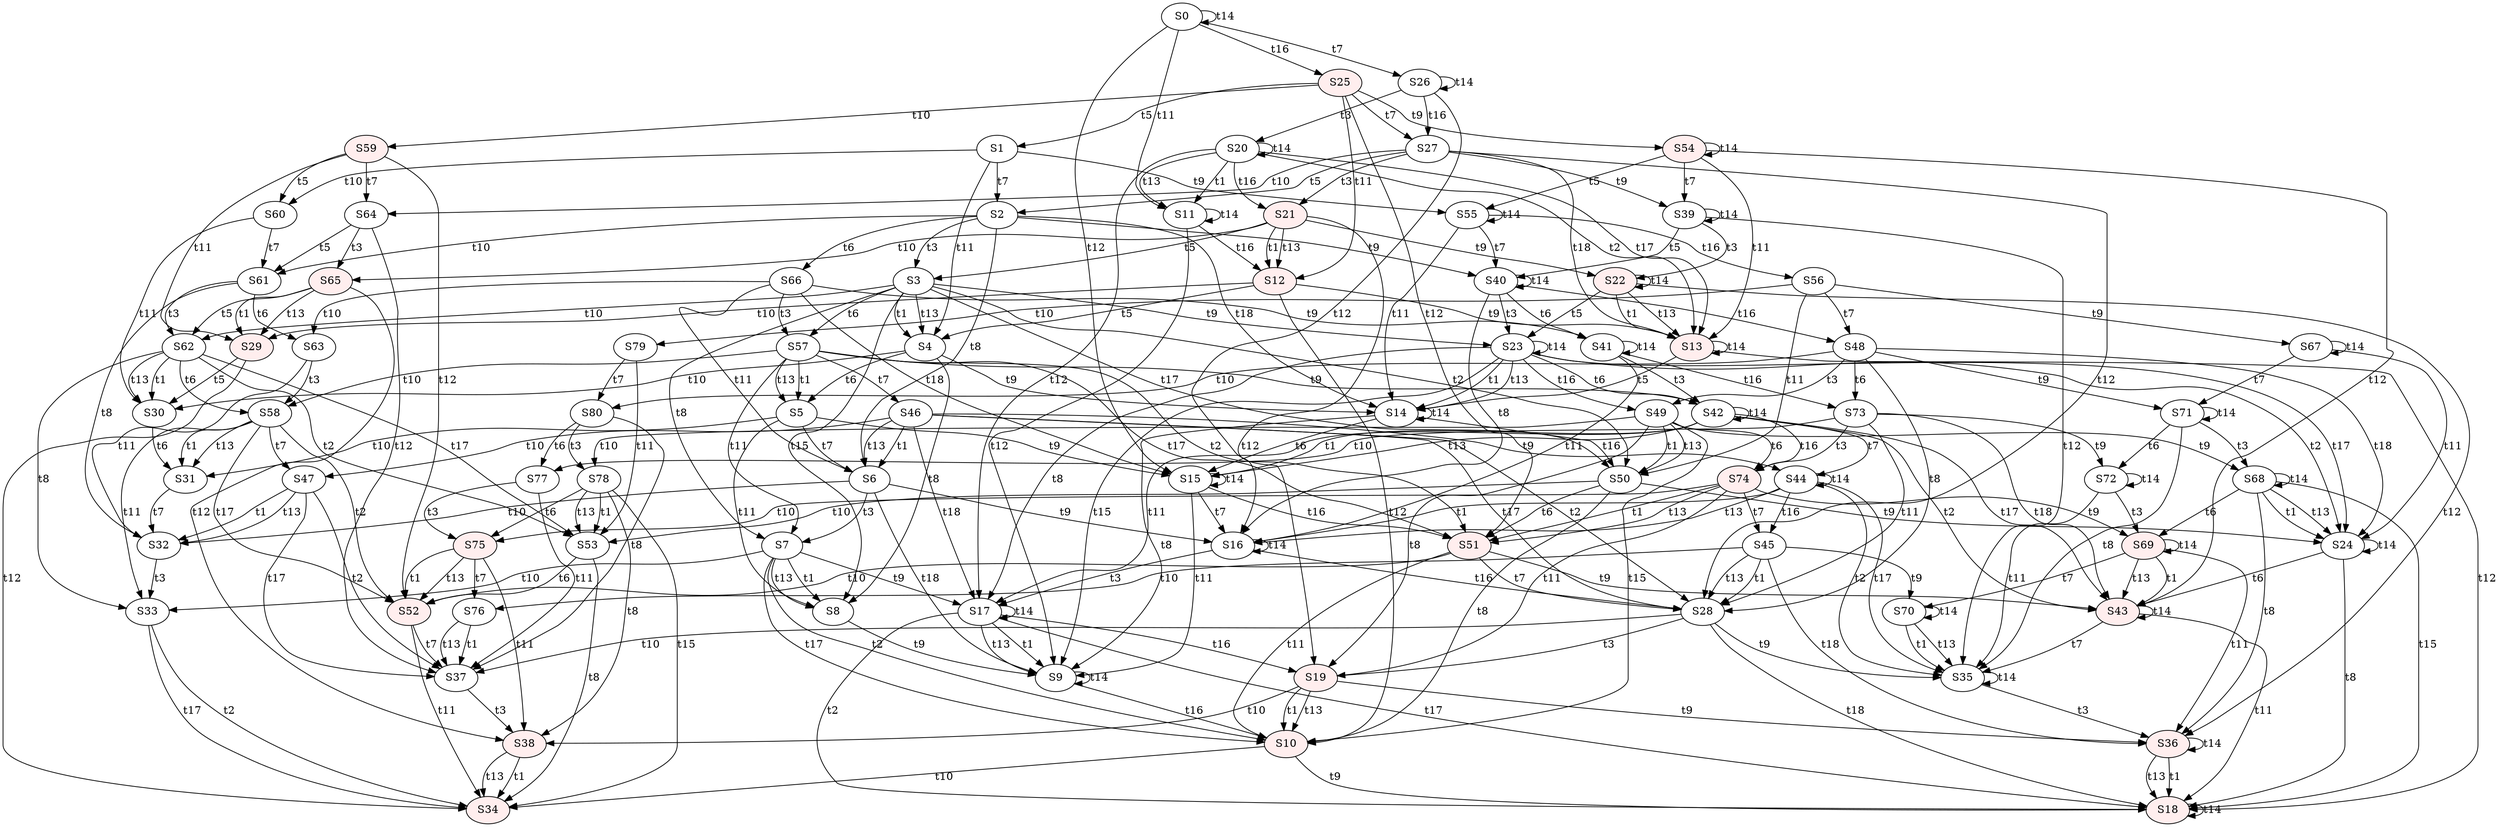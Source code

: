digraph "SCdebug/8" {
node [fillcolor="#FFFFFF"]; S49 ;
node [fillcolor="#FFFFFF"]; S46 ;
node [fillcolor="#FFFFFF"]; S45 ;
node [style=filled fillcolor="#FFEEEE"]; S19 ;
node [fillcolor="#FFFFFF"]; S3 ;
node [fillcolor="#FFFFFF"]; S7 ;
node [fillcolor="#FFFFFF"]; S44 ;
node [style=filled fillcolor="#FFEEEE"]; S36 ;
node [fillcolor="#FFFFFF"]; S23 ;
node [fillcolor="#FFFFFF"]; S17 ;
node [fillcolor="#FFFFFF"]; S68 ;
node [fillcolor="#FFFFFF"]; S70 ;
node [fillcolor="#FFFFFF"]; S47 ;
node [style=filled fillcolor="#FFEEEE"]; S38 ;
node [fillcolor="#FFFFFF"]; S33 ;
node [fillcolor="#FFFFFF"]; S62 ;
node [fillcolor="#FFFFFF"]; S76 ;
node [fillcolor="#FFFFFF"]; S78 ;
node [style=filled fillcolor="#FFEEEE"]; S25 ;
node [style=filled fillcolor="#FFEEEE"]; S54 ;
node [fillcolor="#FFFFFF"]; S0 ;
node [style=filled fillcolor="#FFEEEE"]; S59 ;
node [fillcolor="#FFFFFF"]; S27 ;
node [style=filled fillcolor="#FFEEEE"]; S12 ;
node [fillcolor="#FFFFFF"]; S39 ;
node [fillcolor="#FFFFFF"]; S26 ;
node [fillcolor="#FFFFFF"]; S11 ;
node [style=filled fillcolor="#FFEEEE"]; S13 ;
node [style=filled fillcolor="#FFEEEE"]; S29 ;
node [fillcolor="#FFFFFF"]; S64 ;
node [style=filled fillcolor="#FFEEEE"]; S21 ;
node [style=filled fillcolor="#FFEEEE"]; S22 ;
node [fillcolor="#FFFFFF"]; S20 ;
node [style=filled fillcolor="#FFEEEE"]; S65 ;
node [fillcolor="#FFFFFF"]; S56 ;
node [style=filled fillcolor="#FFEEEE"]; S51 ;
node [fillcolor="#FFFFFF"]; S1 ;
node [fillcolor="#FFFFFF"]; S5 ;
node [fillcolor="#FFFFFF"]; S66 ;
node [fillcolor="#FFFFFF"]; S73 ;
node [fillcolor="#FFFFFF"]; S55 ;
node [style=filled fillcolor="#FFEEEE"]; S43 ;
node [fillcolor="#FFFFFF"]; S41 ;
node [fillcolor="#FFFFFF"]; S15 ;
node [fillcolor="#FFFFFF"]; S67 ;
node [fillcolor="#FFFFFF"]; S72 ;
node [style=filled fillcolor="#FFEEEE"]; S52 ;
node [fillcolor="#FFFFFF"]; S31 ;
node [fillcolor="#FFFFFF"]; S60 ;
node [fillcolor="#FFFFFF"]; S63 ;
node [fillcolor="#FFFFFF"]; S77 ;
node [fillcolor="#FFFFFF"]; S79 ;
node [fillcolor="#FFFFFF"]; S50 ;
node [fillcolor="#FFFFFF"]; S48 ;
node [fillcolor="#FFFFFF"]; S28 ;
node [fillcolor="#FFFFFF"]; S2 ;
node [fillcolor="#FFFFFF"]; S4 ;
node [fillcolor="#FFFFFF"]; S6 ;
node [fillcolor="#FFFFFF"]; S8 ;
node [style=filled fillcolor="#FFEEEE"]; S10 ;
node [fillcolor="#FFFFFF"]; S40 ;
node [fillcolor="#FFFFFF"]; S35 ;
node [fillcolor="#FFFFFF"]; S24 ;
node [fillcolor="#FFFFFF"]; S9 ;
node [fillcolor="#FFFFFF"]; S14 ;
node [fillcolor="#FFFFFF"]; S16 ;
node [style=filled fillcolor="#FFEEEE"]; S18 ;
node [fillcolor="#FFFFFF"]; S71 ;
node [fillcolor="#FFFFFF"]; S53 ;
node [fillcolor="#FFFFFF"]; S37 ;
node [style=filled fillcolor="#FFEEEE"]; S34 ;
node [fillcolor="#FFFFFF"]; S32 ;
node [fillcolor="#FFFFFF"]; S30 ;
node [fillcolor="#FFFFFF"]; S61 ;
node [fillcolor="#FFFFFF"]; S80 ;
node [fillcolor="#FFFFFF"]; S57 ;
node [style=filled fillcolor="#FFEEEE"]; S74 ;
node [fillcolor="#FFFFFF"]; S42 ;
node [style=filled fillcolor="#FFEEEE"]; S69 ;
node [fillcolor="#FFFFFF"]; S58 ;
node [style=filled fillcolor="#FFEEEE"]; S75 ;
S49 -> S74 [label=t6]
S49 -> S50 [label=t1]
S49 -> S50 [label=t13]
S49 -> S10 [label=t15]
S49 -> S78 [label=t10]
S49 -> S68 [label=t9]
S49 -> S19 [label=t8]
S46 -> S28 [label=t2]
S46 -> S28 [label=t17]
S46 -> S6 [label=t1]
S46 -> S6 [label=t13]
S46 -> S47 [label=t10]
S46 -> S44 [label=t9]
S46 -> S17 [label=t18]
S45 -> S28 [label=t1]
S45 -> S28 [label=t13]
S45 -> S76 [label=t10]
S45 -> S36 [label=t18]
S45 -> S70 [label=t9]
S19 -> S10 [label=t1]
S19 -> S10 [label=t13]
S19 -> S38 [label=t10]
S19 -> S36 [label=t9]
S3 -> S57 [label=t6]
S3 -> S50 [label=t2]
S3 -> S50 [label=t17]
S3 -> S4 [label=t1]
S3 -> S4 [label=t13]
S3 -> S8 [label=t15]
S3 -> S62 [label=t10]
S3 -> S23 [label=t9]
S3 -> S7 [label=t8]
S7 -> S8 [label=t1]
S7 -> S8 [label=t13]
S7 -> S10 [label=t2]
S7 -> S10 [label=t17]
S7 -> S33 [label=t10]
S7 -> S17 [label=t9]
S44 -> S35 [label=t2]
S44 -> S35 [label=t17]
S44 -> S16 [label=t1]
S44 -> S16 [label=t13]
S44 -> S44 [label=t14]
S44 -> S45 [label=t16]
S36 -> S18 [label=t1]
S36 -> S18 [label=t13]
S36 -> S36 [label=t14]
S23 -> S42 [label=t6]
S23 -> S24 [label=t2]
S23 -> S24 [label=t17]
S23 -> S9 [label=t15]
S23 -> S14 [label=t1]
S23 -> S14 [label=t13]
S23 -> S17 [label=t8]
S23 -> S23 [label=t14]
S23 -> S49 [label=t16]
S17 -> S9 [label=t1]
S17 -> S9 [label=t13]
S17 -> S18 [label=t2]
S17 -> S18 [label=t17]
S17 -> S17 [label=t14]
S17 -> S19 [label=t16]
S68 -> S69 [label=t6]
S68 -> S24 [label=t1]
S68 -> S24 [label=t13]
S68 -> S18 [label=t15]
S68 -> S36 [label=t8]
S68 -> S68 [label=t14]
S70 -> S35 [label=t1]
S70 -> S35 [label=t13]
S70 -> S70 [label=t14]
S47 -> S37 [label=t2]
S47 -> S37 [label=t17]
S47 -> S32 [label=t1]
S47 -> S32 [label=t13]
S38 -> S34 [label=t1]
S38 -> S34 [label=t13]
S33 -> S34 [label=t2]
S33 -> S34 [label=t17]
S62 -> S58 [label=t6]
S62 -> S53 [label=t2]
S62 -> S53 [label=t17]
S62 -> S30 [label=t1]
S62 -> S30 [label=t13]
S62 -> S33 [label=t8]
S76 -> S37 [label=t1]
S76 -> S37 [label=t13]
S78 -> S75 [label=t6]
S78 -> S53 [label=t1]
S78 -> S53 [label=t13]
S78 -> S34 [label=t15]
S78 -> S38 [label=t8]
S25 -> S51 [label=t12]
S25 -> S1 [label=t5]
S25 -> S27 [label=t7]
S25 -> S12 [label=t11]
S25 -> S59 [label=t10]
S25 -> S54 [label=t9]
S54 -> S55 [label=t5]
S54 -> S43 [label=t12]
S54 -> S39 [label=t7]
S54 -> S13 [label=t11]
S54 -> S54 [label=t14]
S0 -> S15 [label=t12]
S0 -> S26 [label=t7]
S0 -> S11 [label=t11]
S0 -> S0 [label=t14]
S0 -> S25 [label=t16]
S59 -> S52 [label=t12]
S59 -> S60 [label=t5]
S59 -> S29 [label=t11]
S59 -> S64 [label=t7]
S27 -> S28 [label=t12]
S27 -> S2 [label=t5]
S27 -> S21 [label=t3]
S27 -> S64 [label=t10]
S27 -> S39 [label=t9]
S27 -> S13 [label=t18]
S12 -> S4 [label=t5]
S12 -> S10 [label=t12]
S12 -> S29 [label=t10]
S12 -> S13 [label=t9]
S39 -> S40 [label=t5]
S39 -> S35 [label=t12]
S39 -> S22 [label=t3]
S39 -> S39 [label=t14]
S26 -> S16 [label=t12]
S26 -> S20 [label=t3]
S26 -> S26 [label=t14]
S26 -> S27 [label=t16]
S11 -> S9 [label=t12]
S11 -> S11 [label=t14]
S11 -> S12 [label=t16]
S13 -> S14 [label=t5]
S13 -> S18 [label=t12]
S13 -> S13 [label=t14]
S29 -> S34 [label=t12]
S29 -> S30 [label=t5]
S64 -> S37 [label=t12]
S64 -> S61 [label=t5]
S64 -> S65 [label=t3]
S21 -> S65 [label=t10]
S21 -> S22 [label=t9]
S21 -> S12 [label=t1]
S21 -> S12 [label=t13]
S21 -> S3 [label=t5]
S21 -> S19 [label=t12]
S22 -> S13 [label=t1]
S22 -> S13 [label=t13]
S22 -> S23 [label=t5]
S22 -> S36 [label=t12]
S22 -> S22 [label=t14]
S20 -> S11 [label=t1]
S20 -> S13 [label=t2]
S20 -> S11 [label=t13]
S20 -> S13 [label=t17]
S20 -> S17 [label=t12]
S20 -> S20 [label=t14]
S20 -> S21 [label=t16]
S65 -> S29 [label=t1]
S65 -> S29 [label=t13]
S65 -> S62 [label=t5]
S65 -> S38 [label=t12]
S56 -> S50 [label=t11]
S56 -> S48 [label=t7]
S56 -> S79 [label=t10]
S56 -> S67 [label=t9]
S51 -> S28 [label=t7]
S51 -> S10 [label=t11]
S51 -> S52 [label=t10]
S51 -> S43 [label=t9]
S1 -> S2 [label=t7]
S1 -> S4 [label=t11]
S1 -> S60 [label=t10]
S1 -> S55 [label=t9]
S5 -> S6 [label=t7]
S5 -> S8 [label=t11]
S5 -> S31 [label=t10]
S5 -> S15 [label=t9]
S66 -> S57 [label=t3]
S66 -> S6 [label=t11]
S66 -> S63 [label=t10]
S66 -> S41 [label=t9]
S66 -> S15 [label=t18]
S73 -> S74 [label=t3]
S73 -> S28 [label=t11]
S73 -> S77 [label=t10]
S73 -> S43 [label=t18]
S73 -> S72 [label=t9]
S55 -> S40 [label=t7]
S55 -> S14 [label=t11]
S55 -> S55 [label=t14]
S55 -> S56 [label=t16]
S43 -> S35 [label=t7]
S43 -> S18 [label=t11]
S43 -> S43 [label=t14]
S41 -> S42 [label=t3]
S41 -> S16 [label=t11]
S41 -> S41 [label=t14]
S41 -> S73 [label=t16]
S15 -> S9 [label=t11]
S15 -> S16 [label=t7]
S15 -> S15 [label=t14]
S15 -> S51 [label=t16]
S67 -> S24 [label=t11]
S67 -> S71 [label=t7]
S67 -> S67 [label=t14]
S72 -> S69 [label=t3]
S72 -> S35 [label=t11]
S72 -> S72 [label=t14]
S52 -> S37 [label=t7]
S52 -> S34 [label=t11]
S31 -> S32 [label=t7]
S60 -> S30 [label=t11]
S60 -> S61 [label=t7]
S63 -> S58 [label=t3]
S63 -> S32 [label=t11]
S77 -> S75 [label=t3]
S77 -> S37 [label=t11]
S79 -> S53 [label=t11]
S79 -> S80 [label=t7]
S50 -> S53 [label=t10]
S50 -> S24 [label=t9]
S50 -> S51 [label=t6]
S50 -> S10 [label=t8]
S48 -> S80 [label=t10]
S48 -> S24 [label=t18]
S48 -> S71 [label=t9]
S48 -> S49 [label=t3]
S48 -> S73 [label=t6]
S48 -> S28 [label=t8]
S28 -> S37 [label=t10]
S28 -> S35 [label=t9]
S28 -> S18 [label=t18]
S28 -> S19 [label=t3]
S2 -> S61 [label=t10]
S2 -> S40 [label=t9]
S2 -> S14 [label=t18]
S2 -> S3 [label=t3]
S2 -> S66 [label=t6]
S2 -> S6 [label=t8]
S4 -> S30 [label=t10]
S4 -> S14 [label=t9]
S4 -> S5 [label=t6]
S4 -> S8 [label=t8]
S6 -> S32 [label=t10]
S6 -> S9 [label=t18]
S6 -> S16 [label=t9]
S6 -> S7 [label=t3]
S8 -> S9 [label=t9]
S10 -> S34 [label=t10]
S10 -> S18 [label=t9]
S40 -> S23 [label=t3]
S40 -> S41 [label=t6]
S40 -> S16 [label=t8]
S40 -> S40 [label=t14]
S40 -> S48 [label=t16]
S35 -> S36 [label=t3]
S35 -> S35 [label=t14]
S24 -> S43 [label=t6]
S24 -> S18 [label=t8]
S24 -> S24 [label=t14]
S9 -> S9 [label=t14]
S9 -> S10 [label=t16]
S14 -> S9 [label=t8]
S14 -> S15 [label=t6]
S14 -> S14 [label=t14]
S14 -> S50 [label=t16]
S16 -> S17 [label=t3]
S16 -> S16 [label=t14]
S16 -> S28 [label=t16]
S18 -> S18 [label=t14]
S71 -> S35 [label=t8]
S71 -> S68 [label=t3]
S71 -> S72 [label=t6]
S71 -> S71 [label=t14]
S53 -> S52 [label=t6]
S53 -> S34 [label=t8]
S37 -> S38 [label=t3]
S32 -> S33 [label=t3]
S30 -> S31 [label=t6]
S61 -> S32 [label=t8]
S61 -> S62 [label=t3]
S61 -> S63 [label=t6]
S80 -> S37 [label=t8]
S80 -> S78 [label=t3]
S80 -> S77 [label=t6]
S57 -> S58 [label=t10]
S57 -> S42 [label=t9]
S57 -> S5 [label=t1]
S57 -> S51 [label=t2]
S57 -> S5 [label=t13]
S57 -> S51 [label=t17]
S57 -> S46 [label=t7]
S57 -> S7 [label=t11]
S74 -> S75 [label=t10]
S74 -> S69 [label=t9]
S74 -> S51 [label=t1]
S74 -> S51 [label=t13]
S74 -> S45 [label=t7]
S74 -> S19 [label=t11]
S42 -> S15 [label=t1]
S42 -> S43 [label=t2]
S42 -> S15 [label=t13]
S42 -> S43 [label=t17]
S42 -> S44 [label=t7]
S42 -> S17 [label=t11]
S42 -> S42 [label=t14]
S42 -> S74 [label=t16]
S69 -> S43 [label=t1]
S69 -> S43 [label=t13]
S69 -> S70 [label=t7]
S69 -> S36 [label=t11]
S69 -> S69 [label=t14]
S58 -> S31 [label=t1]
S58 -> S52 [label=t2]
S58 -> S31 [label=t13]
S58 -> S52 [label=t17]
S58 -> S47 [label=t7]
S58 -> S33 [label=t11]
S75 -> S52 [label=t1]
S75 -> S52 [label=t13]
S75 -> S76 [label=t7]
S75 -> S38 [label=t11]
}